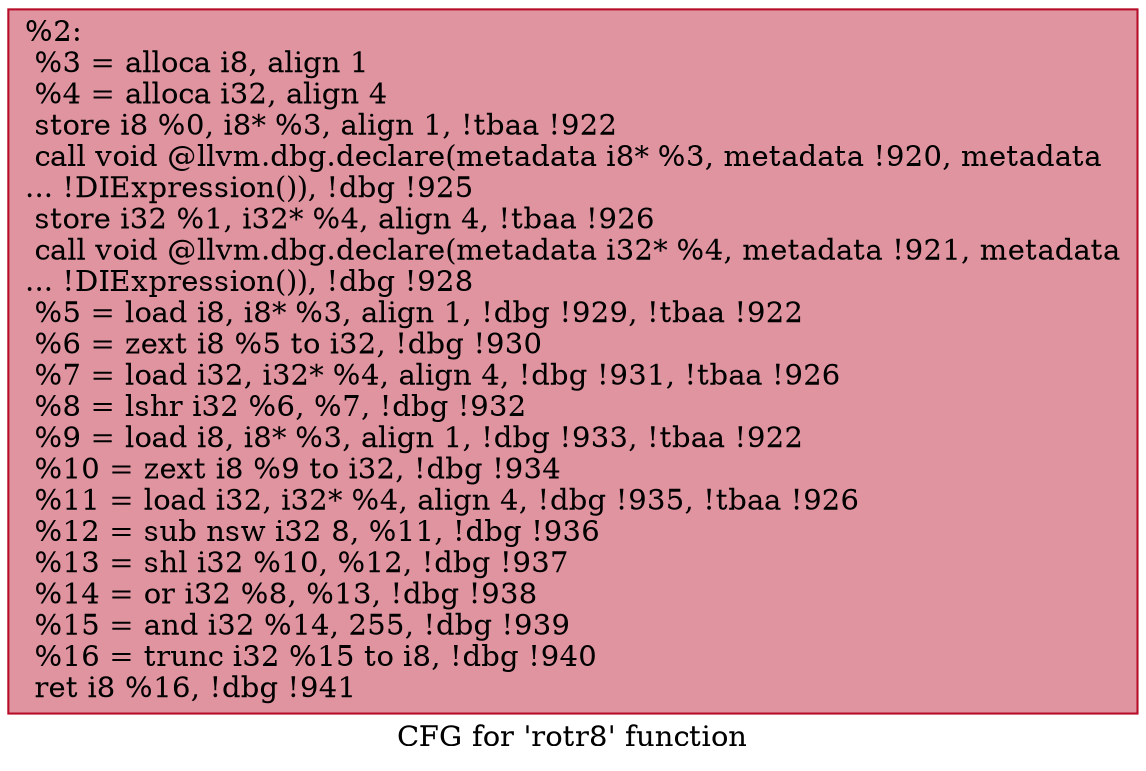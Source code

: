 digraph "CFG for 'rotr8' function" {
	label="CFG for 'rotr8' function";

	Node0xe68cd0 [shape=record,color="#b70d28ff", style=filled, fillcolor="#b70d2870",label="{%2:\l  %3 = alloca i8, align 1\l  %4 = alloca i32, align 4\l  store i8 %0, i8* %3, align 1, !tbaa !922\l  call void @llvm.dbg.declare(metadata i8* %3, metadata !920, metadata\l... !DIExpression()), !dbg !925\l  store i32 %1, i32* %4, align 4, !tbaa !926\l  call void @llvm.dbg.declare(metadata i32* %4, metadata !921, metadata\l... !DIExpression()), !dbg !928\l  %5 = load i8, i8* %3, align 1, !dbg !929, !tbaa !922\l  %6 = zext i8 %5 to i32, !dbg !930\l  %7 = load i32, i32* %4, align 4, !dbg !931, !tbaa !926\l  %8 = lshr i32 %6, %7, !dbg !932\l  %9 = load i8, i8* %3, align 1, !dbg !933, !tbaa !922\l  %10 = zext i8 %9 to i32, !dbg !934\l  %11 = load i32, i32* %4, align 4, !dbg !935, !tbaa !926\l  %12 = sub nsw i32 8, %11, !dbg !936\l  %13 = shl i32 %10, %12, !dbg !937\l  %14 = or i32 %8, %13, !dbg !938\l  %15 = and i32 %14, 255, !dbg !939\l  %16 = trunc i32 %15 to i8, !dbg !940\l  ret i8 %16, !dbg !941\l}"];
}
